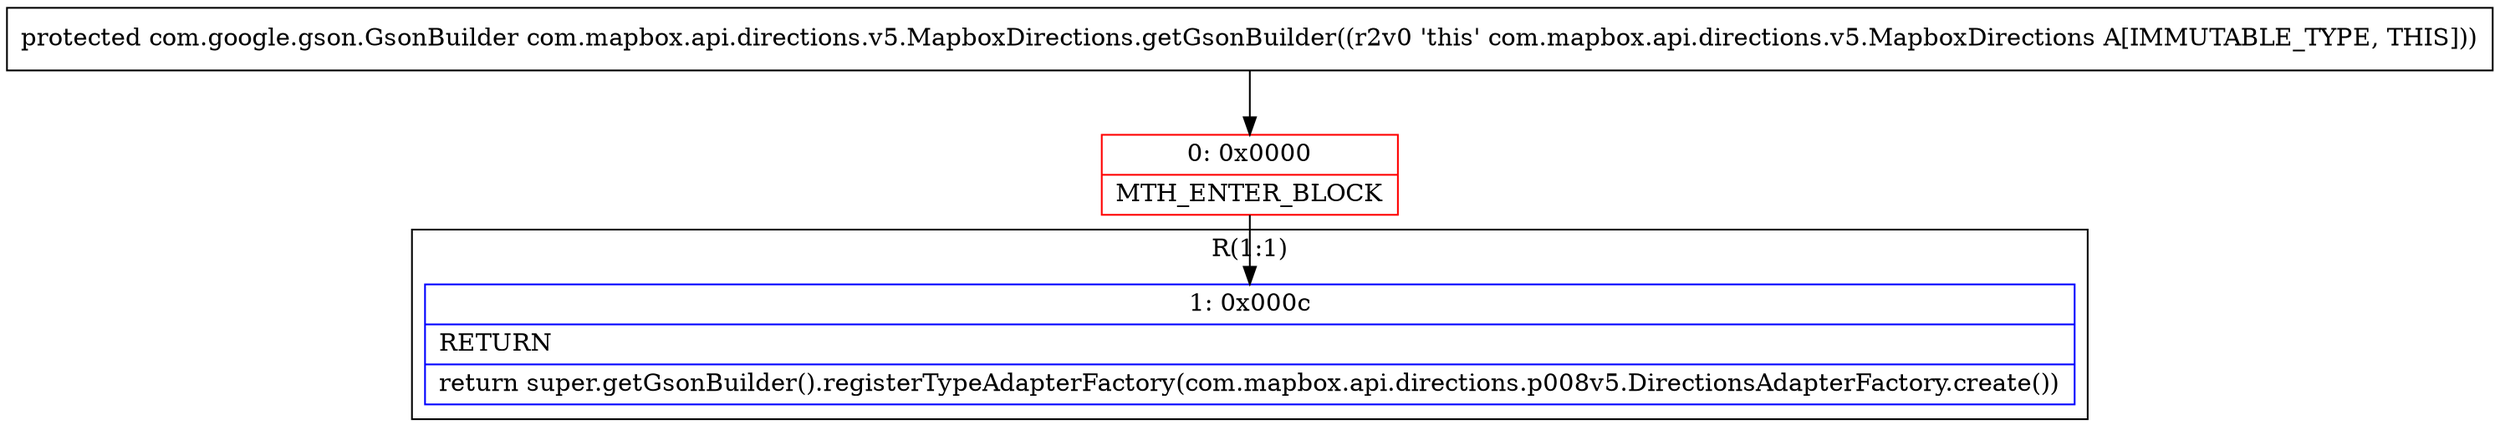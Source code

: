 digraph "CFG forcom.mapbox.api.directions.v5.MapboxDirections.getGsonBuilder()Lcom\/google\/gson\/GsonBuilder;" {
subgraph cluster_Region_1708725324 {
label = "R(1:1)";
node [shape=record,color=blue];
Node_1 [shape=record,label="{1\:\ 0x000c|RETURN\l|return super.getGsonBuilder().registerTypeAdapterFactory(com.mapbox.api.directions.p008v5.DirectionsAdapterFactory.create())\l}"];
}
Node_0 [shape=record,color=red,label="{0\:\ 0x0000|MTH_ENTER_BLOCK\l}"];
MethodNode[shape=record,label="{protected com.google.gson.GsonBuilder com.mapbox.api.directions.v5.MapboxDirections.getGsonBuilder((r2v0 'this' com.mapbox.api.directions.v5.MapboxDirections A[IMMUTABLE_TYPE, THIS])) }"];
MethodNode -> Node_0;
Node_0 -> Node_1;
}

